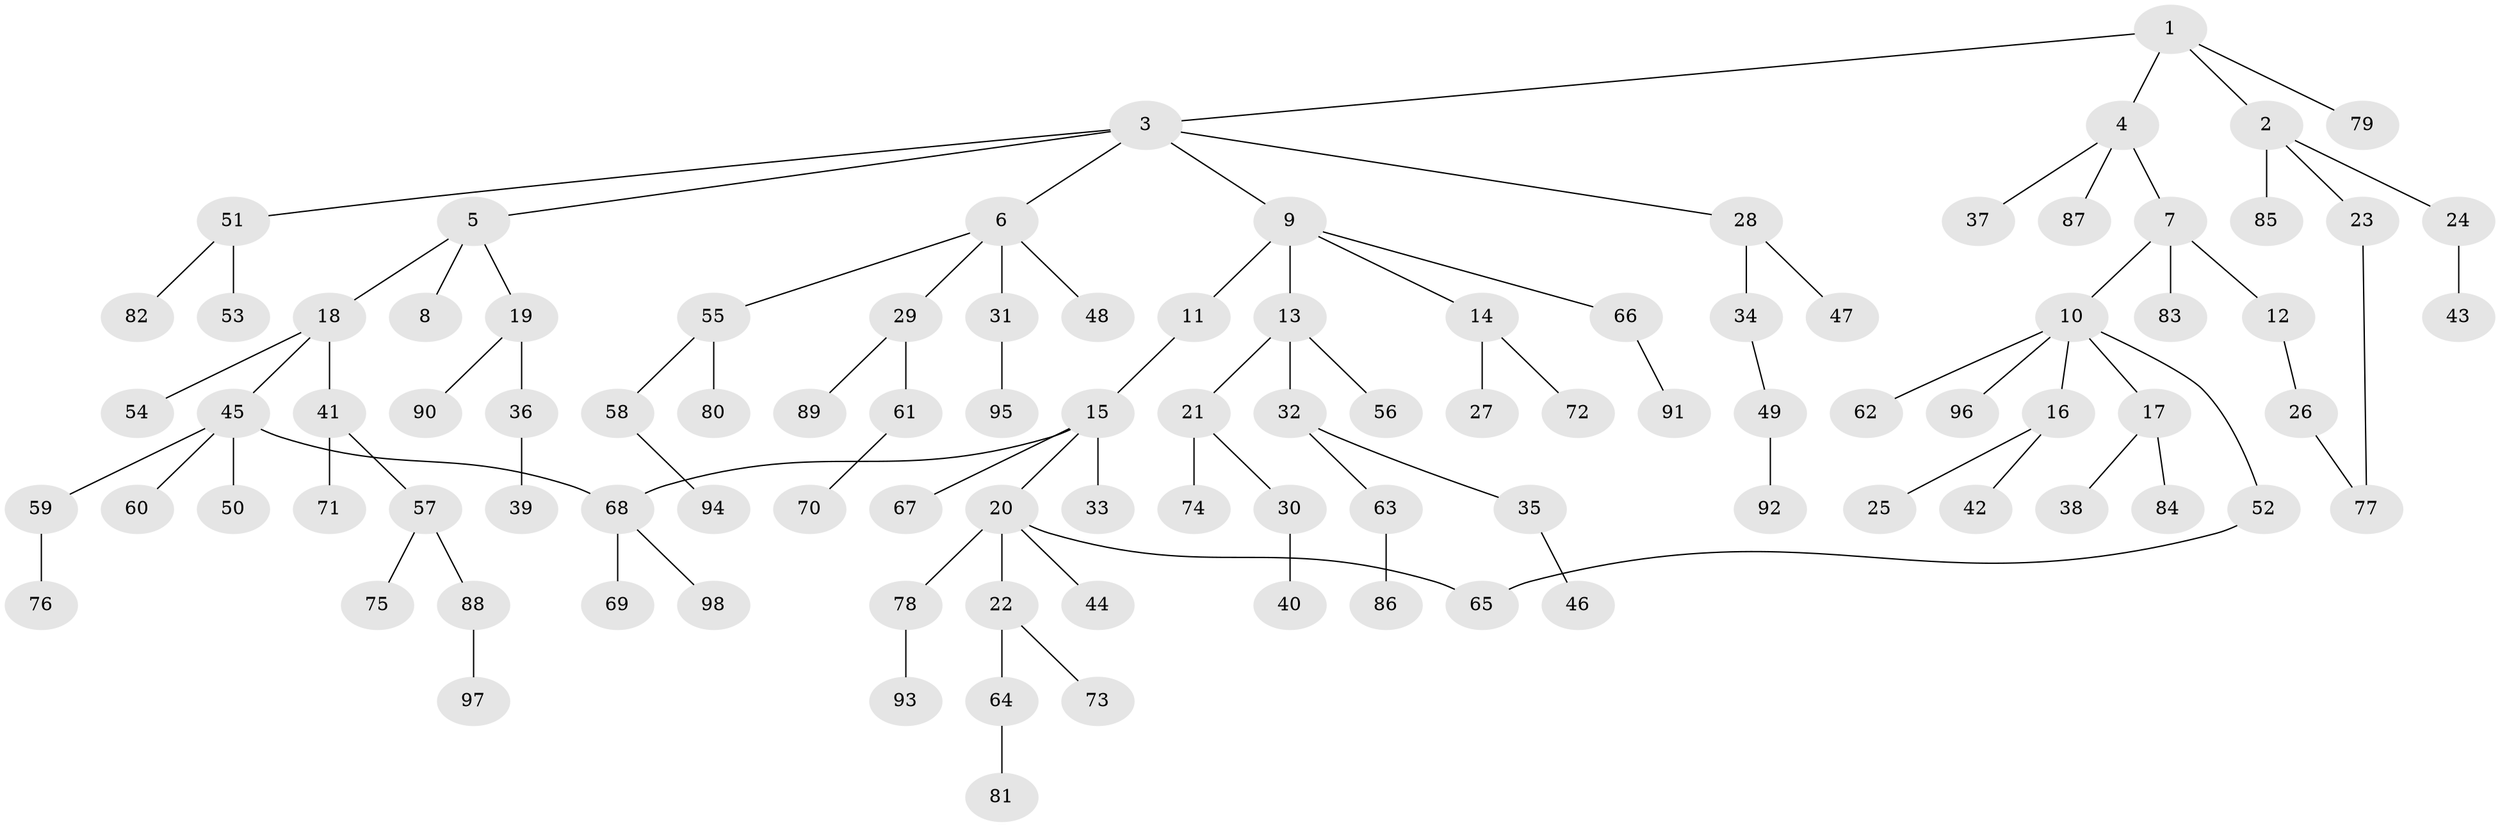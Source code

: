 // Generated by graph-tools (version 1.1) at 2025/34/03/09/25 02:34:26]
// undirected, 98 vertices, 100 edges
graph export_dot {
graph [start="1"]
  node [color=gray90,style=filled];
  1;
  2;
  3;
  4;
  5;
  6;
  7;
  8;
  9;
  10;
  11;
  12;
  13;
  14;
  15;
  16;
  17;
  18;
  19;
  20;
  21;
  22;
  23;
  24;
  25;
  26;
  27;
  28;
  29;
  30;
  31;
  32;
  33;
  34;
  35;
  36;
  37;
  38;
  39;
  40;
  41;
  42;
  43;
  44;
  45;
  46;
  47;
  48;
  49;
  50;
  51;
  52;
  53;
  54;
  55;
  56;
  57;
  58;
  59;
  60;
  61;
  62;
  63;
  64;
  65;
  66;
  67;
  68;
  69;
  70;
  71;
  72;
  73;
  74;
  75;
  76;
  77;
  78;
  79;
  80;
  81;
  82;
  83;
  84;
  85;
  86;
  87;
  88;
  89;
  90;
  91;
  92;
  93;
  94;
  95;
  96;
  97;
  98;
  1 -- 2;
  1 -- 3;
  1 -- 4;
  1 -- 79;
  2 -- 23;
  2 -- 24;
  2 -- 85;
  3 -- 5;
  3 -- 6;
  3 -- 9;
  3 -- 28;
  3 -- 51;
  4 -- 7;
  4 -- 37;
  4 -- 87;
  5 -- 8;
  5 -- 18;
  5 -- 19;
  6 -- 29;
  6 -- 31;
  6 -- 48;
  6 -- 55;
  7 -- 10;
  7 -- 12;
  7 -- 83;
  9 -- 11;
  9 -- 13;
  9 -- 14;
  9 -- 66;
  10 -- 16;
  10 -- 17;
  10 -- 52;
  10 -- 62;
  10 -- 96;
  11 -- 15;
  12 -- 26;
  13 -- 21;
  13 -- 32;
  13 -- 56;
  14 -- 27;
  14 -- 72;
  15 -- 20;
  15 -- 33;
  15 -- 67;
  15 -- 68;
  16 -- 25;
  16 -- 42;
  17 -- 38;
  17 -- 84;
  18 -- 41;
  18 -- 45;
  18 -- 54;
  19 -- 36;
  19 -- 90;
  20 -- 22;
  20 -- 44;
  20 -- 65;
  20 -- 78;
  21 -- 30;
  21 -- 74;
  22 -- 64;
  22 -- 73;
  23 -- 77;
  24 -- 43;
  26 -- 77;
  28 -- 34;
  28 -- 47;
  29 -- 61;
  29 -- 89;
  30 -- 40;
  31 -- 95;
  32 -- 35;
  32 -- 63;
  34 -- 49;
  35 -- 46;
  36 -- 39;
  41 -- 57;
  41 -- 71;
  45 -- 50;
  45 -- 59;
  45 -- 60;
  45 -- 68;
  49 -- 92;
  51 -- 53;
  51 -- 82;
  52 -- 65;
  55 -- 58;
  55 -- 80;
  57 -- 75;
  57 -- 88;
  58 -- 94;
  59 -- 76;
  61 -- 70;
  63 -- 86;
  64 -- 81;
  66 -- 91;
  68 -- 69;
  68 -- 98;
  78 -- 93;
  88 -- 97;
}
